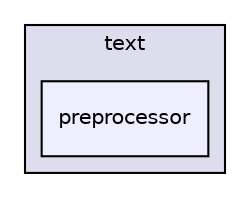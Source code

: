 digraph "/build/FastDeploy/fastdeploy/text/preprocessor" {
  compound=true
  node [ fontsize="10", fontname="Helvetica"];
  edge [ labelfontsize="10", labelfontname="Helvetica"];
  subgraph clusterdir_f2fa4ae92b2ea4d21d1ef517eced9e57 {
    graph [ bgcolor="#ddddee", pencolor="black", label="text" fontname="Helvetica", fontsize="10", URL="dir_f2fa4ae92b2ea4d21d1ef517eced9e57.html"]
  dir_2dae5fc6058ff274a07b6f0c1b7ee5ae [shape=box, label="preprocessor", style="filled", fillcolor="#eeeeff", pencolor="black", URL="dir_2dae5fc6058ff274a07b6f0c1b7ee5ae.html"];
  }
}
